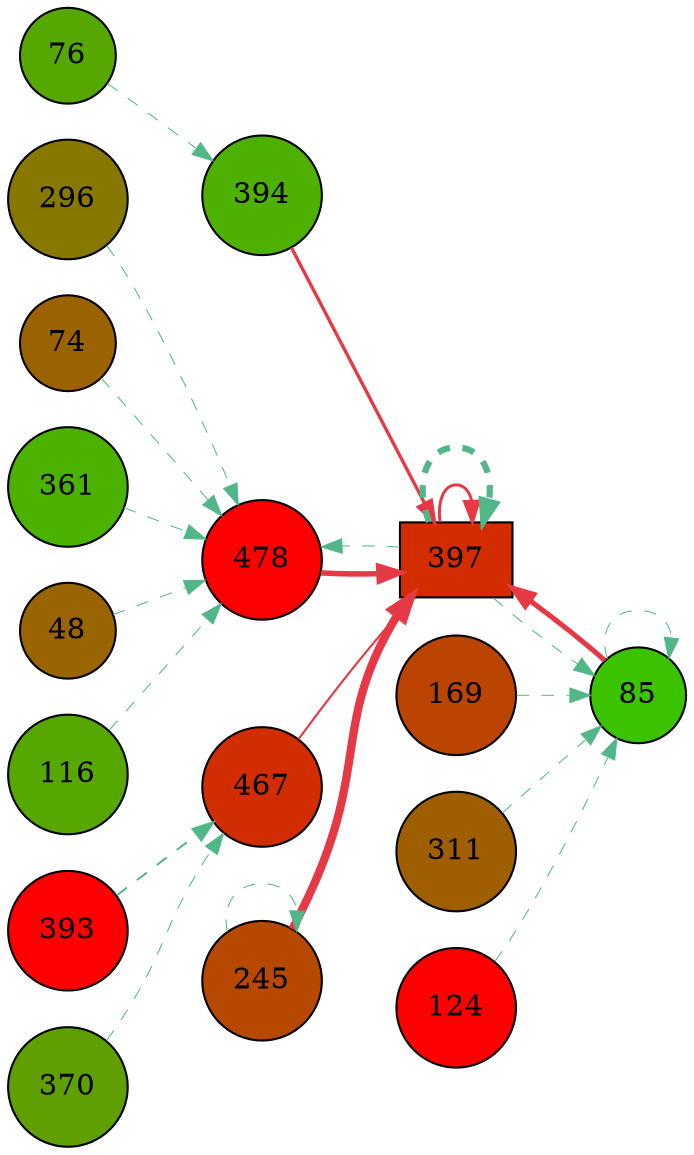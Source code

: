 digraph G{
rankdir=LR;
296 [style=filled, shape=circle, fillcolor="#867800", label="296"];
393 [style=filled, shape=circle, fillcolor="#fe0000", label="393"];
394 [style=filled, shape=circle, fillcolor="#4eb000", label="394"];
169 [style=filled, shape=circle, fillcolor="#ba4400", label="169"];
76 [style=filled, shape=circle, fillcolor="#56a800", label="76"];
397 [style=filled, shape=box, fillcolor="#d22c00", label="397"];
74 [style=filled, shape=circle, fillcolor="#9b6300", label="74"];
361 [style=filled, shape=circle, fillcolor="#4bb300", label="361"];
48 [style=filled, shape=circle, fillcolor="#9a6400", label="48"];
370 [style=filled, shape=circle, fillcolor="#5f9f00", label="370"];
467 [style=filled, shape=circle, fillcolor="#d12d00", label="467"];
116 [style=filled, shape=circle, fillcolor="#56a800", label="116"];
245 [style=filled, shape=circle, fillcolor="#b64800", label="245"];
85 [style=filled, shape=circle, fillcolor="#3bc300", label="85"];
311 [style=filled, shape=circle, fillcolor="#9f5f00", label="311"];
124 [style=filled, shape=circle, fillcolor="#fe0000", label="124"];
478 [style=filled, shape=circle, fillcolor="#fe0000", label="478"];
245 -> 397 [color="#e63946",penwidth=4.00];
478 -> 397 [color="#e63946",penwidth=2.64];
85 -> 397 [color="#e63946",penwidth=2.46];
394 -> 397 [color="#e63946",penwidth=1.61];
397 -> 397 [color="#e63946",penwidth=1.43];
467 -> 397 [color="#e63946",penwidth=1.03];
76 -> 394 [color="#52b788",style=dashed,penwidth=0.50];
397 -> 397 [color="#52b788",style=dashed,penwidth=3.00];
393 -> 467 [color="#52b788",style=dashed,penwidth=0.96];
370 -> 467 [color="#52b788",style=dashed,penwidth=0.50];
311 -> 85 [color="#52b788",style=dashed,penwidth=0.50];
124 -> 85 [color="#52b788",style=dashed,penwidth=0.50];
397 -> 85 [color="#52b788",style=dashed,penwidth=0.50];
169 -> 85 [color="#52b788",style=dashed,penwidth=0.50];
85 -> 85 [color="#52b788",style=dashed,penwidth=0.50];
245 -> 245 [color="#52b788",style=dashed,penwidth=0.50];
48 -> 478 [color="#52b788",style=dashed,penwidth=0.50];
296 -> 478 [color="#52b788",style=dashed,penwidth=0.50];
74 -> 478 [color="#52b788",style=dashed,penwidth=0.50];
116 -> 478 [color="#52b788",style=dashed,penwidth=0.50];
397 -> 478 [color="#52b788",style=dashed,penwidth=0.50];
361 -> 478 [color="#52b788",style=dashed,penwidth=0.50];
}